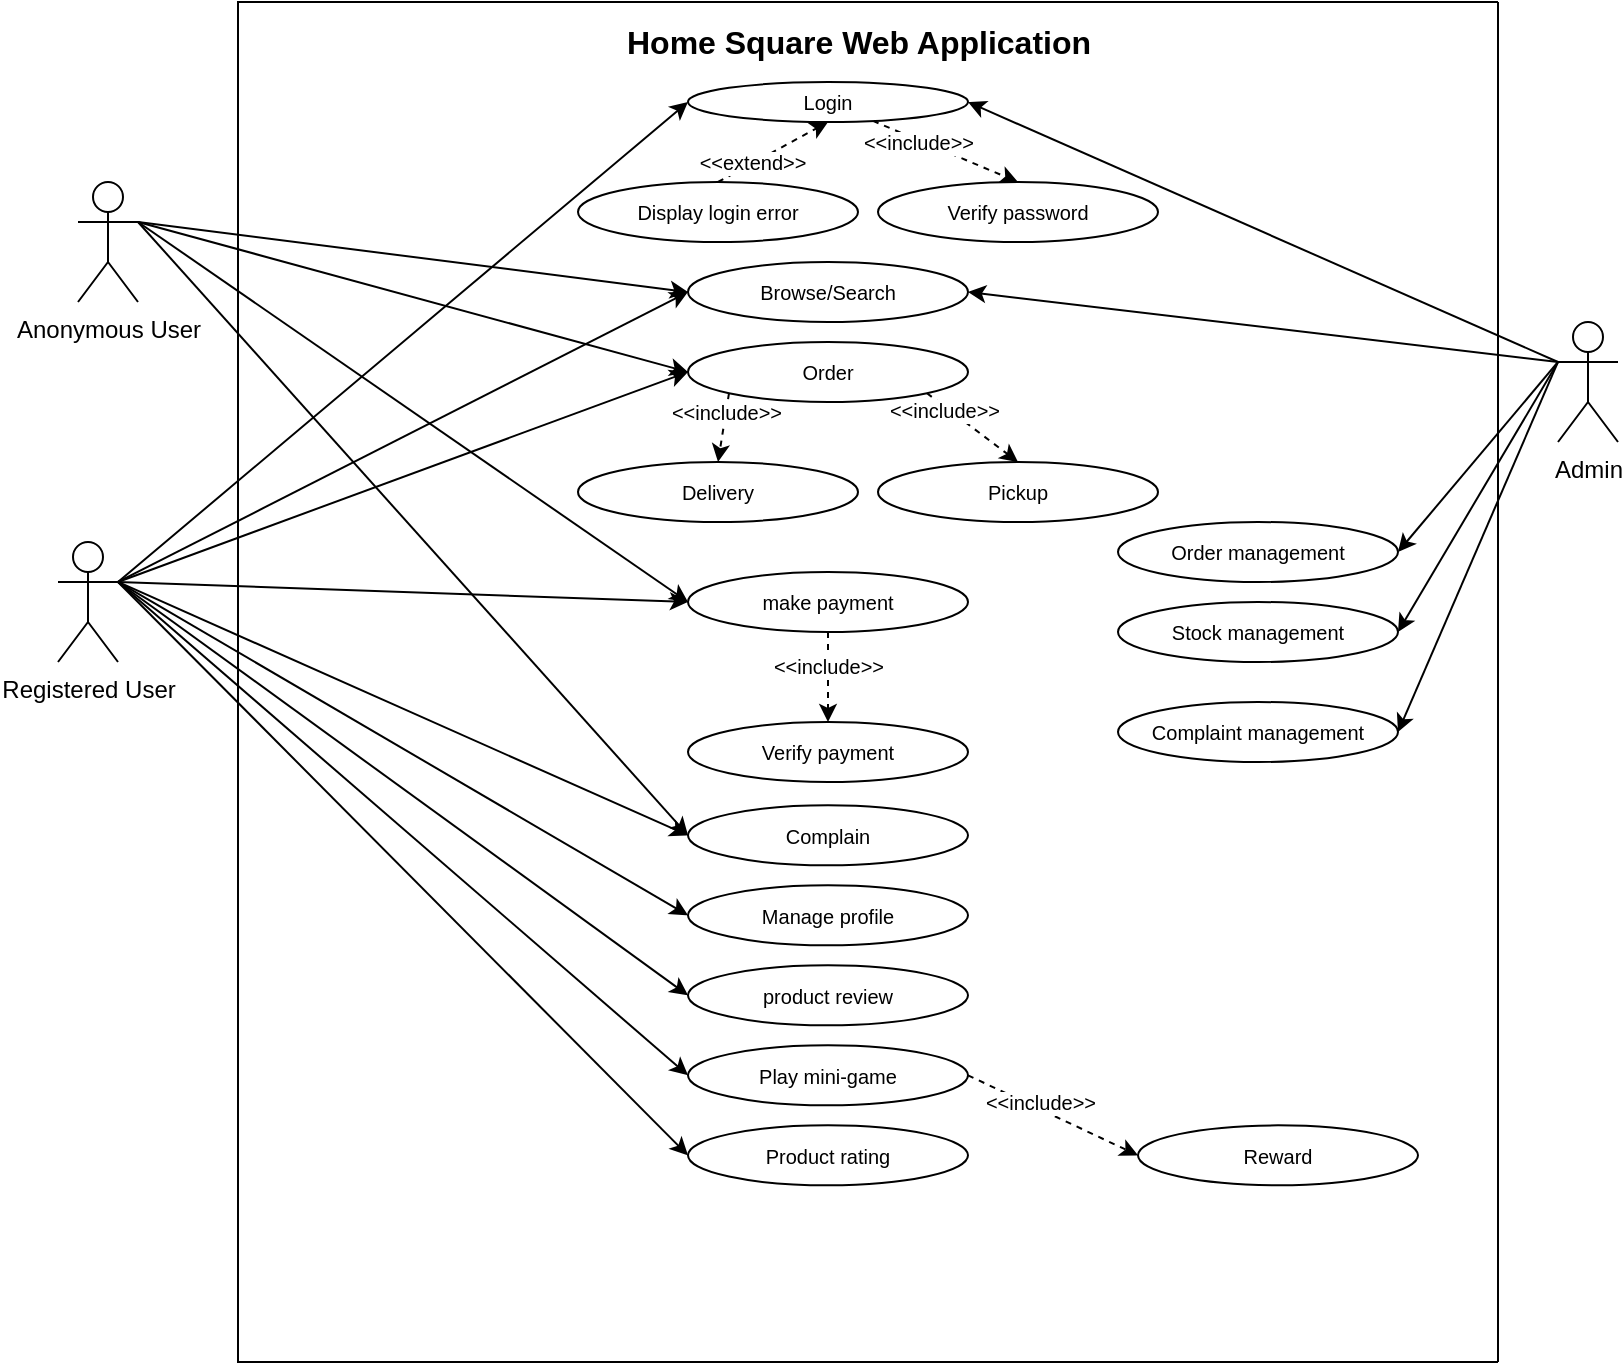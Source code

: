 <mxfile version="14.6.10" type="github">
  <diagram id="lDO1SkZu1mn5w61qTfaN" name="Page-1">
    <mxGraphModel dx="1422" dy="803" grid="1" gridSize="10" guides="1" tooltips="1" connect="1" arrows="1" fold="1" page="1" pageScale="1" pageWidth="850" pageHeight="1100" math="0" shadow="0">
      <root>
        <mxCell id="0" />
        <mxCell id="1" parent="0" />
        <mxCell id="CjYXlneHUwc7KOXOLkdy-26" style="edgeStyle=none;rounded=0;orthogonalLoop=1;jettySize=auto;html=1;exitX=1;exitY=0.333;exitDx=0;exitDy=0;exitPerimeter=0;entryX=0;entryY=0.5;entryDx=0;entryDy=0;fontSize=10;" edge="1" parent="1" source="CjYXlneHUwc7KOXOLkdy-1" target="CjYXlneHUwc7KOXOLkdy-24">
          <mxGeometry relative="1" as="geometry" />
        </mxCell>
        <mxCell id="CjYXlneHUwc7KOXOLkdy-29" style="edgeStyle=none;rounded=0;orthogonalLoop=1;jettySize=auto;html=1;exitX=1;exitY=0.333;exitDx=0;exitDy=0;exitPerimeter=0;entryX=0;entryY=0.5;entryDx=0;entryDy=0;fontSize=10;" edge="1" parent="1" source="CjYXlneHUwc7KOXOLkdy-1" target="CjYXlneHUwc7KOXOLkdy-28">
          <mxGeometry relative="1" as="geometry" />
        </mxCell>
        <mxCell id="CjYXlneHUwc7KOXOLkdy-32" style="edgeStyle=none;rounded=0;orthogonalLoop=1;jettySize=auto;html=1;exitX=1;exitY=0.333;exitDx=0;exitDy=0;exitPerimeter=0;entryX=0;entryY=0.5;entryDx=0;entryDy=0;fontSize=10;" edge="1" parent="1" source="CjYXlneHUwc7KOXOLkdy-1" target="CjYXlneHUwc7KOXOLkdy-31">
          <mxGeometry relative="1" as="geometry" />
        </mxCell>
        <mxCell id="CjYXlneHUwc7KOXOLkdy-69" style="edgeStyle=none;rounded=0;orthogonalLoop=1;jettySize=auto;html=1;exitX=1;exitY=0.333;exitDx=0;exitDy=0;exitPerimeter=0;entryX=0;entryY=0.5;entryDx=0;entryDy=0;fontSize=10;" edge="1" parent="1" source="CjYXlneHUwc7KOXOLkdy-1" target="CjYXlneHUwc7KOXOLkdy-51">
          <mxGeometry relative="1" as="geometry" />
        </mxCell>
        <mxCell id="CjYXlneHUwc7KOXOLkdy-1" value="Anonymous User" style="shape=umlActor;verticalLabelPosition=bottom;verticalAlign=top;html=1;outlineConnect=0;" vertex="1" parent="1">
          <mxGeometry x="50" y="90" width="30" height="60" as="geometry" />
        </mxCell>
        <mxCell id="CjYXlneHUwc7KOXOLkdy-13" style="rounded=0;orthogonalLoop=1;jettySize=auto;html=1;exitX=0;exitY=0.333;exitDx=0;exitDy=0;exitPerimeter=0;entryX=1;entryY=0.5;entryDx=0;entryDy=0;" edge="1" parent="1" source="CjYXlneHUwc7KOXOLkdy-4" target="CjYXlneHUwc7KOXOLkdy-11">
          <mxGeometry relative="1" as="geometry">
            <mxPoint x="570" y="120" as="targetPoint" />
          </mxGeometry>
        </mxCell>
        <mxCell id="CjYXlneHUwc7KOXOLkdy-27" style="edgeStyle=none;rounded=0;orthogonalLoop=1;jettySize=auto;html=1;exitX=0;exitY=0.333;exitDx=0;exitDy=0;exitPerimeter=0;entryX=1;entryY=0.5;entryDx=0;entryDy=0;fontSize=10;" edge="1" parent="1" source="CjYXlneHUwc7KOXOLkdy-4" target="CjYXlneHUwc7KOXOLkdy-24">
          <mxGeometry relative="1" as="geometry" />
        </mxCell>
        <mxCell id="CjYXlneHUwc7KOXOLkdy-45" style="edgeStyle=none;rounded=0;orthogonalLoop=1;jettySize=auto;html=1;exitX=0;exitY=0.333;exitDx=0;exitDy=0;exitPerimeter=0;entryX=1;entryY=0.5;entryDx=0;entryDy=0;fontSize=10;" edge="1" parent="1" source="CjYXlneHUwc7KOXOLkdy-4" target="CjYXlneHUwc7KOXOLkdy-44">
          <mxGeometry relative="1" as="geometry" />
        </mxCell>
        <mxCell id="CjYXlneHUwc7KOXOLkdy-63" style="edgeStyle=none;rounded=0;orthogonalLoop=1;jettySize=auto;html=1;exitX=0;exitY=0.333;exitDx=0;exitDy=0;exitPerimeter=0;entryX=1;entryY=0.5;entryDx=0;entryDy=0;fontSize=10;" edge="1" parent="1" source="CjYXlneHUwc7KOXOLkdy-4" target="CjYXlneHUwc7KOXOLkdy-62">
          <mxGeometry relative="1" as="geometry" />
        </mxCell>
        <mxCell id="CjYXlneHUwc7KOXOLkdy-65" style="edgeStyle=none;rounded=0;orthogonalLoop=1;jettySize=auto;html=1;exitX=0;exitY=0.333;exitDx=0;exitDy=0;exitPerimeter=0;entryX=1;entryY=0.5;entryDx=0;entryDy=0;fontSize=10;" edge="1" parent="1" source="CjYXlneHUwc7KOXOLkdy-4" target="CjYXlneHUwc7KOXOLkdy-64">
          <mxGeometry relative="1" as="geometry" />
        </mxCell>
        <mxCell id="CjYXlneHUwc7KOXOLkdy-4" value="Admin" style="shape=umlActor;verticalLabelPosition=bottom;verticalAlign=top;html=1;outlineConnect=0;" vertex="1" parent="1">
          <mxGeometry x="790" y="160" width="30" height="60" as="geometry" />
        </mxCell>
        <mxCell id="CjYXlneHUwc7KOXOLkdy-16" style="edgeStyle=none;rounded=0;orthogonalLoop=1;jettySize=auto;html=1;exitX=1;exitY=0.333;exitDx=0;exitDy=0;exitPerimeter=0;entryX=0;entryY=0.5;entryDx=0;entryDy=0;fontSize=16;" edge="1" parent="1" source="CjYXlneHUwc7KOXOLkdy-5" target="CjYXlneHUwc7KOXOLkdy-11">
          <mxGeometry relative="1" as="geometry" />
        </mxCell>
        <mxCell id="CjYXlneHUwc7KOXOLkdy-25" style="edgeStyle=none;rounded=0;orthogonalLoop=1;jettySize=auto;html=1;exitX=1;exitY=0.333;exitDx=0;exitDy=0;exitPerimeter=0;entryX=0;entryY=0.5;entryDx=0;entryDy=0;fontSize=10;" edge="1" parent="1" source="CjYXlneHUwc7KOXOLkdy-5" target="CjYXlneHUwc7KOXOLkdy-24">
          <mxGeometry relative="1" as="geometry" />
        </mxCell>
        <mxCell id="CjYXlneHUwc7KOXOLkdy-30" style="edgeStyle=none;rounded=0;orthogonalLoop=1;jettySize=auto;html=1;exitX=1;exitY=0.333;exitDx=0;exitDy=0;exitPerimeter=0;entryX=0;entryY=0.5;entryDx=0;entryDy=0;fontSize=10;" edge="1" parent="1" source="CjYXlneHUwc7KOXOLkdy-5" target="CjYXlneHUwc7KOXOLkdy-28">
          <mxGeometry relative="1" as="geometry" />
        </mxCell>
        <mxCell id="CjYXlneHUwc7KOXOLkdy-33" style="edgeStyle=none;rounded=0;orthogonalLoop=1;jettySize=auto;html=1;exitX=1;exitY=0.333;exitDx=0;exitDy=0;exitPerimeter=0;entryX=0;entryY=0.5;entryDx=0;entryDy=0;fontSize=10;" edge="1" parent="1" source="CjYXlneHUwc7KOXOLkdy-5" target="CjYXlneHUwc7KOXOLkdy-31">
          <mxGeometry relative="1" as="geometry" />
        </mxCell>
        <mxCell id="CjYXlneHUwc7KOXOLkdy-53" style="edgeStyle=none;rounded=0;orthogonalLoop=1;jettySize=auto;html=1;exitX=1;exitY=0.333;exitDx=0;exitDy=0;exitPerimeter=0;entryX=0;entryY=0.5;entryDx=0;entryDy=0;fontSize=12;" edge="1" parent="1" source="CjYXlneHUwc7KOXOLkdy-5" target="CjYXlneHUwc7KOXOLkdy-51">
          <mxGeometry relative="1" as="geometry" />
        </mxCell>
        <mxCell id="CjYXlneHUwc7KOXOLkdy-55" style="edgeStyle=none;rounded=0;orthogonalLoop=1;jettySize=auto;html=1;exitX=1;exitY=0.333;exitDx=0;exitDy=0;exitPerimeter=0;entryX=0;entryY=0.5;entryDx=0;entryDy=0;fontSize=12;" edge="1" parent="1" source="CjYXlneHUwc7KOXOLkdy-5" target="CjYXlneHUwc7KOXOLkdy-46">
          <mxGeometry relative="1" as="geometry" />
        </mxCell>
        <mxCell id="CjYXlneHUwc7KOXOLkdy-56" style="edgeStyle=none;rounded=0;orthogonalLoop=1;jettySize=auto;html=1;exitX=1;exitY=0.333;exitDx=0;exitDy=0;exitPerimeter=0;entryX=0;entryY=0.5;entryDx=0;entryDy=0;fontSize=12;" edge="1" parent="1" source="CjYXlneHUwc7KOXOLkdy-5" target="CjYXlneHUwc7KOXOLkdy-47">
          <mxGeometry relative="1" as="geometry" />
        </mxCell>
        <mxCell id="CjYXlneHUwc7KOXOLkdy-57" style="edgeStyle=none;rounded=0;orthogonalLoop=1;jettySize=auto;html=1;exitX=1;exitY=0.333;exitDx=0;exitDy=0;exitPerimeter=0;entryX=0;entryY=0.5;entryDx=0;entryDy=0;fontSize=12;" edge="1" parent="1" source="CjYXlneHUwc7KOXOLkdy-5" target="CjYXlneHUwc7KOXOLkdy-48">
          <mxGeometry relative="1" as="geometry" />
        </mxCell>
        <mxCell id="CjYXlneHUwc7KOXOLkdy-58" style="edgeStyle=none;rounded=0;orthogonalLoop=1;jettySize=auto;html=1;exitX=1;exitY=0.333;exitDx=0;exitDy=0;exitPerimeter=0;entryX=0;entryY=0.5;entryDx=0;entryDy=0;fontSize=12;" edge="1" parent="1" source="CjYXlneHUwc7KOXOLkdy-5" target="CjYXlneHUwc7KOXOLkdy-49">
          <mxGeometry relative="1" as="geometry" />
        </mxCell>
        <mxCell id="CjYXlneHUwc7KOXOLkdy-5" value="Registered User" style="shape=umlActor;verticalLabelPosition=bottom;verticalAlign=top;html=1;outlineConnect=0;" vertex="1" parent="1">
          <mxGeometry x="40" y="270" width="30" height="60" as="geometry" />
        </mxCell>
        <mxCell id="CjYXlneHUwc7KOXOLkdy-18" style="edgeStyle=none;rounded=0;orthogonalLoop=1;jettySize=auto;html=1;entryX=0.5;entryY=0;entryDx=0;entryDy=0;fontSize=16;dashed=1;" edge="1" parent="1" source="CjYXlneHUwc7KOXOLkdy-11" target="CjYXlneHUwc7KOXOLkdy-17">
          <mxGeometry relative="1" as="geometry" />
        </mxCell>
        <mxCell id="CjYXlneHUwc7KOXOLkdy-23" value="&amp;lt;&amp;lt;include&amp;gt;&amp;gt;" style="edgeLabel;html=1;align=center;verticalAlign=middle;resizable=0;points=[];fontSize=10;" vertex="1" connectable="0" parent="CjYXlneHUwc7KOXOLkdy-18">
          <mxGeometry x="-0.381" y="-1" relative="1" as="geometry">
            <mxPoint as="offset" />
          </mxGeometry>
        </mxCell>
        <mxCell id="CjYXlneHUwc7KOXOLkdy-11" value="Login" style="ellipse;whiteSpace=wrap;html=1;fontSize=10;" vertex="1" parent="1">
          <mxGeometry x="355" y="40" width="140" height="20" as="geometry" />
        </mxCell>
        <mxCell id="CjYXlneHUwc7KOXOLkdy-12" value="" style="endArrow=none;html=1;rounded=0;edgeStyle=orthogonalEdgeStyle;" edge="1" parent="1">
          <mxGeometry width="50" height="50" relative="1" as="geometry">
            <mxPoint x="760" y="640" as="sourcePoint" />
            <mxPoint x="760" y="680" as="targetPoint" />
            <Array as="points">
              <mxPoint x="760" />
              <mxPoint x="760" y="380" />
            </Array>
          </mxGeometry>
        </mxCell>
        <mxCell id="CjYXlneHUwc7KOXOLkdy-14" value="" style="endArrow=none;html=1;rounded=0;edgeStyle=orthogonalEdgeStyle;" edge="1" parent="1">
          <mxGeometry width="50" height="50" relative="1" as="geometry">
            <mxPoint x="760" as="sourcePoint" />
            <mxPoint x="760" y="680" as="targetPoint" />
            <Array as="points">
              <mxPoint x="130" />
            </Array>
          </mxGeometry>
        </mxCell>
        <mxCell id="CjYXlneHUwc7KOXOLkdy-15" value="Home Square Web Application" style="text;html=1;align=center;verticalAlign=middle;resizable=0;points=[];autosize=1;strokeColor=none;fontSize=16;fontStyle=1" vertex="1" parent="1">
          <mxGeometry x="315" y="10" width="250" height="20" as="geometry" />
        </mxCell>
        <mxCell id="CjYXlneHUwc7KOXOLkdy-17" value="Verify password" style="ellipse;whiteSpace=wrap;html=1;fontSize=10;" vertex="1" parent="1">
          <mxGeometry x="450" y="90" width="140" height="30" as="geometry" />
        </mxCell>
        <mxCell id="CjYXlneHUwc7KOXOLkdy-20" style="edgeStyle=none;rounded=0;orthogonalLoop=1;jettySize=auto;html=1;exitX=0.5;exitY=0;exitDx=0;exitDy=0;entryX=0.5;entryY=1;entryDx=0;entryDy=0;dashed=1;fontSize=16;" edge="1" parent="1" source="CjYXlneHUwc7KOXOLkdy-19" target="CjYXlneHUwc7KOXOLkdy-11">
          <mxGeometry relative="1" as="geometry" />
        </mxCell>
        <mxCell id="CjYXlneHUwc7KOXOLkdy-22" value="&amp;lt;&amp;lt;extend&amp;gt;&amp;gt;" style="edgeLabel;html=1;align=center;verticalAlign=middle;resizable=0;points=[];fontSize=10;" vertex="1" connectable="0" parent="CjYXlneHUwc7KOXOLkdy-20">
          <mxGeometry x="-0.384" y="1" relative="1" as="geometry">
            <mxPoint as="offset" />
          </mxGeometry>
        </mxCell>
        <mxCell id="CjYXlneHUwc7KOXOLkdy-19" value="Display login error" style="ellipse;whiteSpace=wrap;html=1;fontSize=10;" vertex="1" parent="1">
          <mxGeometry x="300" y="90" width="140" height="30" as="geometry" />
        </mxCell>
        <mxCell id="CjYXlneHUwc7KOXOLkdy-24" value="Browse/Search" style="ellipse;whiteSpace=wrap;html=1;fontSize=10;" vertex="1" parent="1">
          <mxGeometry x="355" y="130" width="140" height="30" as="geometry" />
        </mxCell>
        <mxCell id="CjYXlneHUwc7KOXOLkdy-39" style="edgeStyle=none;rounded=0;orthogonalLoop=1;jettySize=auto;html=1;exitX=0;exitY=1;exitDx=0;exitDy=0;entryX=0.5;entryY=0;entryDx=0;entryDy=0;dashed=1;fontSize=10;" edge="1" parent="1" source="CjYXlneHUwc7KOXOLkdy-28" target="CjYXlneHUwc7KOXOLkdy-38">
          <mxGeometry relative="1" as="geometry" />
        </mxCell>
        <mxCell id="CjYXlneHUwc7KOXOLkdy-42" value="&amp;lt;&amp;lt;include&amp;gt;&amp;gt;" style="edgeLabel;html=1;align=center;verticalAlign=middle;resizable=0;points=[];fontSize=10;" vertex="1" connectable="0" parent="CjYXlneHUwc7KOXOLkdy-39">
          <mxGeometry x="-0.485" relative="1" as="geometry">
            <mxPoint as="offset" />
          </mxGeometry>
        </mxCell>
        <mxCell id="CjYXlneHUwc7KOXOLkdy-40" style="edgeStyle=none;rounded=0;orthogonalLoop=1;jettySize=auto;html=1;exitX=1;exitY=1;exitDx=0;exitDy=0;entryX=0.5;entryY=0;entryDx=0;entryDy=0;dashed=1;fontSize=10;" edge="1" parent="1" source="CjYXlneHUwc7KOXOLkdy-28" target="CjYXlneHUwc7KOXOLkdy-37">
          <mxGeometry relative="1" as="geometry" />
        </mxCell>
        <mxCell id="CjYXlneHUwc7KOXOLkdy-43" value="&amp;lt;&amp;lt;include&amp;gt;&amp;gt;" style="edgeLabel;html=1;align=center;verticalAlign=middle;resizable=0;points=[];fontSize=10;" vertex="1" connectable="0" parent="CjYXlneHUwc7KOXOLkdy-40">
          <mxGeometry x="-0.605" y="-1" relative="1" as="geometry">
            <mxPoint as="offset" />
          </mxGeometry>
        </mxCell>
        <mxCell id="CjYXlneHUwc7KOXOLkdy-28" value="Order" style="ellipse;whiteSpace=wrap;html=1;fontSize=10;" vertex="1" parent="1">
          <mxGeometry x="355" y="170" width="140" height="30" as="geometry" />
        </mxCell>
        <mxCell id="CjYXlneHUwc7KOXOLkdy-35" style="edgeStyle=none;rounded=0;orthogonalLoop=1;jettySize=auto;html=1;exitX=0.5;exitY=1;exitDx=0;exitDy=0;fontSize=10;dashed=1;" edge="1" parent="1" source="CjYXlneHUwc7KOXOLkdy-31" target="CjYXlneHUwc7KOXOLkdy-34">
          <mxGeometry relative="1" as="geometry" />
        </mxCell>
        <mxCell id="CjYXlneHUwc7KOXOLkdy-36" value="&amp;lt;&amp;lt;include&amp;gt;&amp;gt;" style="edgeLabel;html=1;align=center;verticalAlign=middle;resizable=0;points=[];fontSize=10;" vertex="1" connectable="0" parent="CjYXlneHUwc7KOXOLkdy-35">
          <mxGeometry x="-0.369" relative="1" as="geometry">
            <mxPoint y="3" as="offset" />
          </mxGeometry>
        </mxCell>
        <mxCell id="CjYXlneHUwc7KOXOLkdy-31" value="make payment" style="ellipse;whiteSpace=wrap;html=1;fontSize=10;" vertex="1" parent="1">
          <mxGeometry x="355" y="285" width="140" height="30" as="geometry" />
        </mxCell>
        <mxCell id="CjYXlneHUwc7KOXOLkdy-34" value="Verify payment" style="ellipse;whiteSpace=wrap;html=1;fontSize=10;" vertex="1" parent="1">
          <mxGeometry x="355" y="360" width="140" height="30" as="geometry" />
        </mxCell>
        <mxCell id="CjYXlneHUwc7KOXOLkdy-37" value="Pickup" style="ellipse;whiteSpace=wrap;html=1;fontSize=10;" vertex="1" parent="1">
          <mxGeometry x="450" y="230" width="140" height="30" as="geometry" />
        </mxCell>
        <mxCell id="CjYXlneHUwc7KOXOLkdy-38" value="Delivery" style="ellipse;whiteSpace=wrap;html=1;fontSize=10;" vertex="1" parent="1">
          <mxGeometry x="300" y="230" width="140" height="30" as="geometry" />
        </mxCell>
        <mxCell id="CjYXlneHUwc7KOXOLkdy-44" value="Order management" style="ellipse;whiteSpace=wrap;html=1;fontSize=10;" vertex="1" parent="1">
          <mxGeometry x="570" y="260" width="140" height="30" as="geometry" />
        </mxCell>
        <mxCell id="CjYXlneHUwc7KOXOLkdy-46" value="Manage profile" style="ellipse;whiteSpace=wrap;html=1;fontSize=10;" vertex="1" parent="1">
          <mxGeometry x="355" y="441.68" width="140" height="30" as="geometry" />
        </mxCell>
        <mxCell id="CjYXlneHUwc7KOXOLkdy-47" value="product review" style="ellipse;whiteSpace=wrap;html=1;fontSize=10;" vertex="1" parent="1">
          <mxGeometry x="355" y="481.68" width="140" height="30" as="geometry" />
        </mxCell>
        <mxCell id="CjYXlneHUwc7KOXOLkdy-60" style="edgeStyle=none;rounded=0;orthogonalLoop=1;jettySize=auto;html=1;exitX=1;exitY=0.5;exitDx=0;exitDy=0;entryX=0;entryY=0.5;entryDx=0;entryDy=0;fontSize=12;dashed=1;" edge="1" parent="1" source="CjYXlneHUwc7KOXOLkdy-48" target="CjYXlneHUwc7KOXOLkdy-59">
          <mxGeometry relative="1" as="geometry" />
        </mxCell>
        <mxCell id="CjYXlneHUwc7KOXOLkdy-61" value="&amp;lt;&amp;lt;include&amp;gt;&amp;gt;" style="edgeLabel;html=1;align=center;verticalAlign=middle;resizable=0;points=[];fontSize=10;rotation=0;" vertex="1" connectable="0" parent="CjYXlneHUwc7KOXOLkdy-60">
          <mxGeometry x="-0.375" y="-2" relative="1" as="geometry">
            <mxPoint x="10" y="-1" as="offset" />
          </mxGeometry>
        </mxCell>
        <mxCell id="CjYXlneHUwc7KOXOLkdy-48" value="Play mini-game" style="ellipse;whiteSpace=wrap;html=1;fontSize=10;" vertex="1" parent="1">
          <mxGeometry x="355" y="521.68" width="140" height="30" as="geometry" />
        </mxCell>
        <mxCell id="CjYXlneHUwc7KOXOLkdy-49" value="Product rating" style="ellipse;whiteSpace=wrap;html=1;fontSize=10;" vertex="1" parent="1">
          <mxGeometry x="355" y="561.68" width="140" height="30" as="geometry" />
        </mxCell>
        <mxCell id="CjYXlneHUwc7KOXOLkdy-51" value="Complain" style="ellipse;whiteSpace=wrap;html=1;fontSize=10;" vertex="1" parent="1">
          <mxGeometry x="355" y="401.68" width="140" height="30" as="geometry" />
        </mxCell>
        <mxCell id="CjYXlneHUwc7KOXOLkdy-59" value="Reward" style="ellipse;whiteSpace=wrap;html=1;fontSize=10;" vertex="1" parent="1">
          <mxGeometry x="580" y="561.68" width="140" height="30" as="geometry" />
        </mxCell>
        <mxCell id="CjYXlneHUwc7KOXOLkdy-62" value="Complaint management" style="ellipse;whiteSpace=wrap;html=1;fontSize=10;" vertex="1" parent="1">
          <mxGeometry x="570" y="350" width="140" height="30" as="geometry" />
        </mxCell>
        <mxCell id="CjYXlneHUwc7KOXOLkdy-64" value="Stock management" style="ellipse;whiteSpace=wrap;html=1;fontSize=10;" vertex="1" parent="1">
          <mxGeometry x="570" y="300" width="140" height="30" as="geometry" />
        </mxCell>
      </root>
    </mxGraphModel>
  </diagram>
</mxfile>
